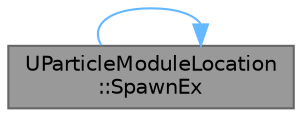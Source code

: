 digraph "UParticleModuleLocation::SpawnEx"
{
 // INTERACTIVE_SVG=YES
 // LATEX_PDF_SIZE
  bgcolor="transparent";
  edge [fontname=Helvetica,fontsize=10,labelfontname=Helvetica,labelfontsize=10];
  node [fontname=Helvetica,fontsize=10,shape=box,height=0.2,width=0.4];
  rankdir="LR";
  Node1 [id="Node000001",label="UParticleModuleLocation\l::SpawnEx",height=0.2,width=0.4,color="gray40", fillcolor="grey60", style="filled", fontcolor="black",tooltip="Extended version of spawn, allows for using a random stream for distribution value retrieval."];
  Node1 -> Node1 [id="edge1_Node000001_Node000001",color="steelblue1",style="solid",tooltip=" "];
}
